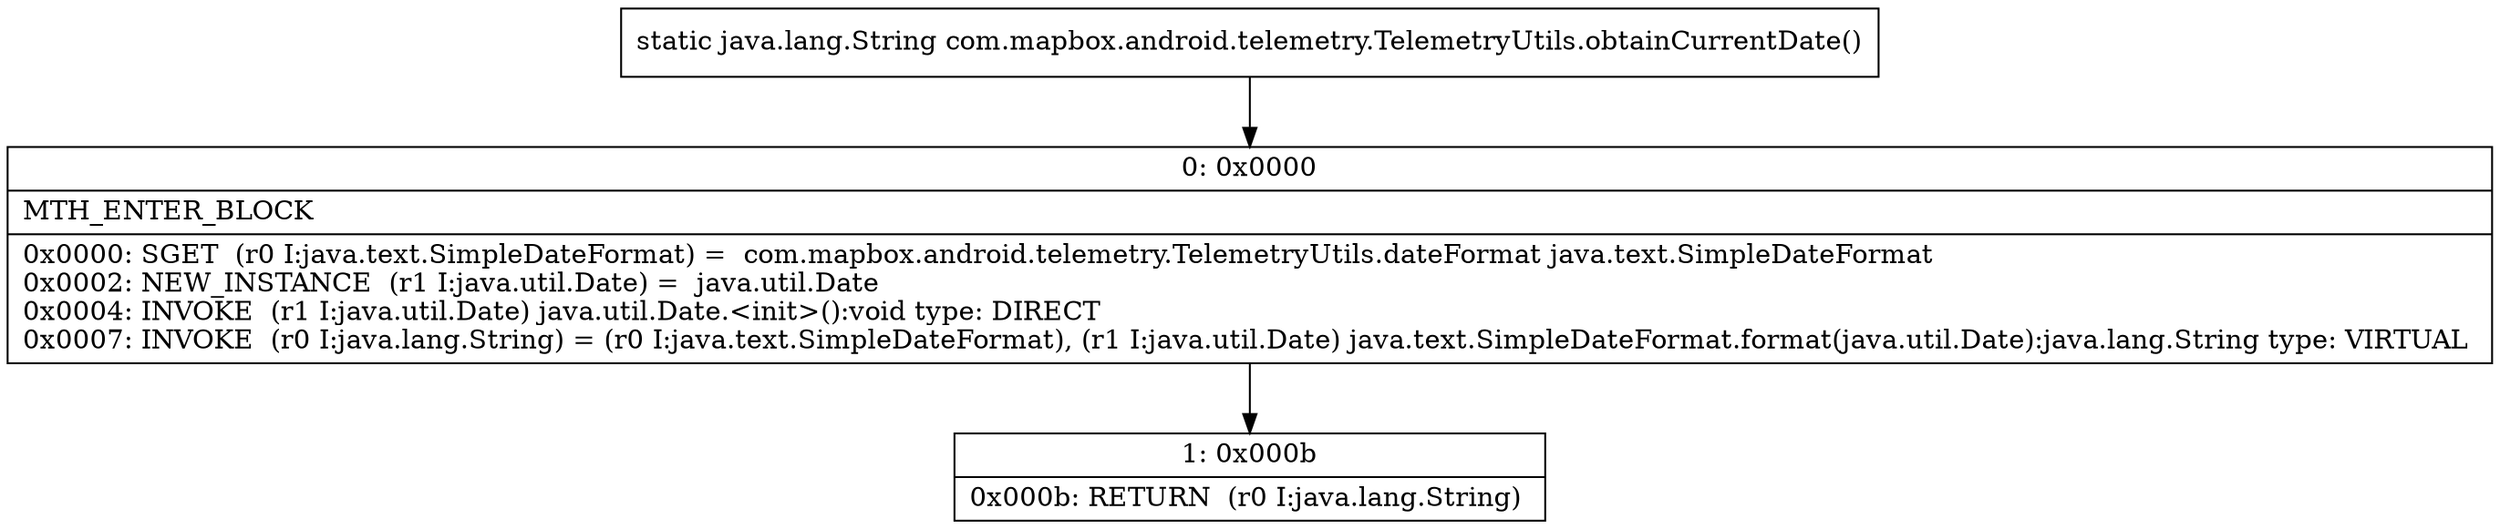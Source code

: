 digraph "CFG forcom.mapbox.android.telemetry.TelemetryUtils.obtainCurrentDate()Ljava\/lang\/String;" {
Node_0 [shape=record,label="{0\:\ 0x0000|MTH_ENTER_BLOCK\l|0x0000: SGET  (r0 I:java.text.SimpleDateFormat) =  com.mapbox.android.telemetry.TelemetryUtils.dateFormat java.text.SimpleDateFormat \l0x0002: NEW_INSTANCE  (r1 I:java.util.Date) =  java.util.Date \l0x0004: INVOKE  (r1 I:java.util.Date) java.util.Date.\<init\>():void type: DIRECT \l0x0007: INVOKE  (r0 I:java.lang.String) = (r0 I:java.text.SimpleDateFormat), (r1 I:java.util.Date) java.text.SimpleDateFormat.format(java.util.Date):java.lang.String type: VIRTUAL \l}"];
Node_1 [shape=record,label="{1\:\ 0x000b|0x000b: RETURN  (r0 I:java.lang.String) \l}"];
MethodNode[shape=record,label="{static java.lang.String com.mapbox.android.telemetry.TelemetryUtils.obtainCurrentDate() }"];
MethodNode -> Node_0;
Node_0 -> Node_1;
}

